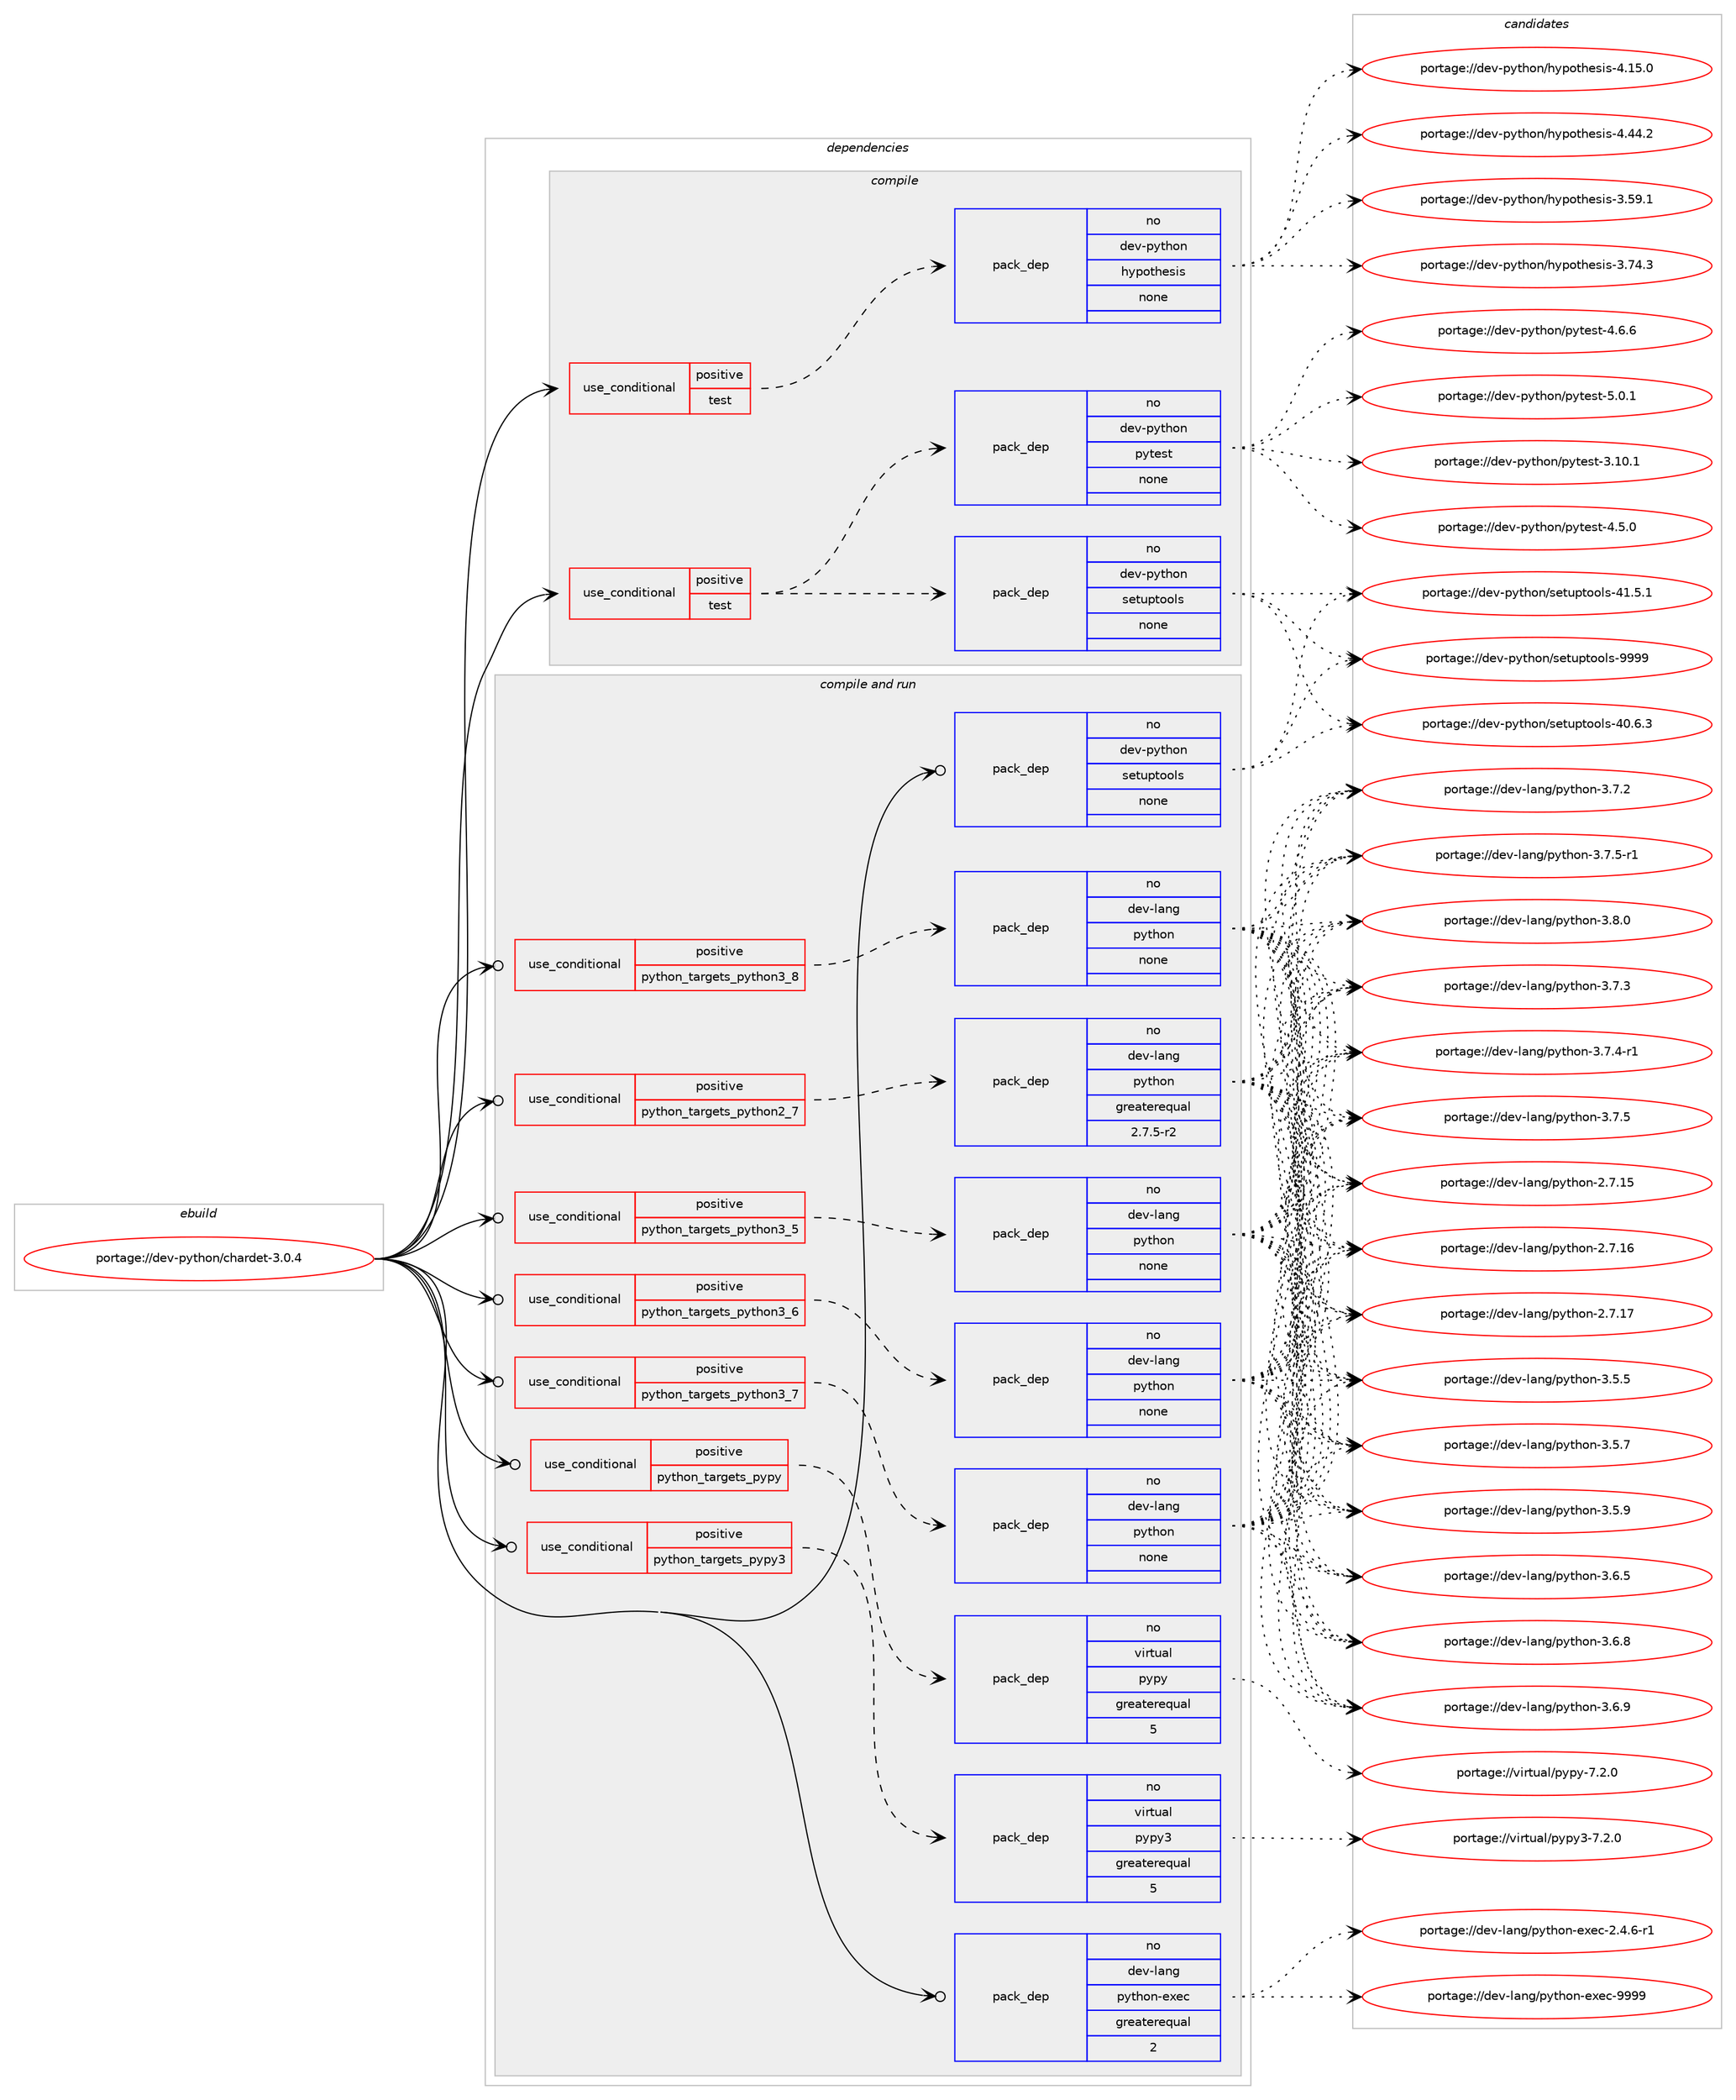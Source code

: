 digraph prolog {

# *************
# Graph options
# *************

newrank=true;
concentrate=true;
compound=true;
graph [rankdir=LR,fontname=Helvetica,fontsize=10,ranksep=1.5];#, ranksep=2.5, nodesep=0.2];
edge  [arrowhead=vee];
node  [fontname=Helvetica,fontsize=10];

# **********
# The ebuild
# **********

subgraph cluster_leftcol {
color=gray;
rank=same;
label=<<i>ebuild</i>>;
id [label="portage://dev-python/chardet-3.0.4", color=red, width=4, href="../dev-python/chardet-3.0.4.svg"];
}

# ****************
# The dependencies
# ****************

subgraph cluster_midcol {
color=gray;
label=<<i>dependencies</i>>;
subgraph cluster_compile {
fillcolor="#eeeeee";
style=filled;
label=<<i>compile</i>>;
subgraph cond26750 {
dependency133665 [label=<<TABLE BORDER="0" CELLBORDER="1" CELLSPACING="0" CELLPADDING="4"><TR><TD ROWSPAN="3" CELLPADDING="10">use_conditional</TD></TR><TR><TD>positive</TD></TR><TR><TD>test</TD></TR></TABLE>>, shape=none, color=red];
subgraph pack103603 {
dependency133666 [label=<<TABLE BORDER="0" CELLBORDER="1" CELLSPACING="0" CELLPADDING="4" WIDTH="220"><TR><TD ROWSPAN="6" CELLPADDING="30">pack_dep</TD></TR><TR><TD WIDTH="110">no</TD></TR><TR><TD>dev-python</TD></TR><TR><TD>hypothesis</TD></TR><TR><TD>none</TD></TR><TR><TD></TD></TR></TABLE>>, shape=none, color=blue];
}
dependency133665:e -> dependency133666:w [weight=20,style="dashed",arrowhead="vee"];
}
id:e -> dependency133665:w [weight=20,style="solid",arrowhead="vee"];
subgraph cond26751 {
dependency133667 [label=<<TABLE BORDER="0" CELLBORDER="1" CELLSPACING="0" CELLPADDING="4"><TR><TD ROWSPAN="3" CELLPADDING="10">use_conditional</TD></TR><TR><TD>positive</TD></TR><TR><TD>test</TD></TR></TABLE>>, shape=none, color=red];
subgraph pack103604 {
dependency133668 [label=<<TABLE BORDER="0" CELLBORDER="1" CELLSPACING="0" CELLPADDING="4" WIDTH="220"><TR><TD ROWSPAN="6" CELLPADDING="30">pack_dep</TD></TR><TR><TD WIDTH="110">no</TD></TR><TR><TD>dev-python</TD></TR><TR><TD>pytest</TD></TR><TR><TD>none</TD></TR><TR><TD></TD></TR></TABLE>>, shape=none, color=blue];
}
dependency133667:e -> dependency133668:w [weight=20,style="dashed",arrowhead="vee"];
subgraph pack103605 {
dependency133669 [label=<<TABLE BORDER="0" CELLBORDER="1" CELLSPACING="0" CELLPADDING="4" WIDTH="220"><TR><TD ROWSPAN="6" CELLPADDING="30">pack_dep</TD></TR><TR><TD WIDTH="110">no</TD></TR><TR><TD>dev-python</TD></TR><TR><TD>setuptools</TD></TR><TR><TD>none</TD></TR><TR><TD></TD></TR></TABLE>>, shape=none, color=blue];
}
dependency133667:e -> dependency133669:w [weight=20,style="dashed",arrowhead="vee"];
}
id:e -> dependency133667:w [weight=20,style="solid",arrowhead="vee"];
}
subgraph cluster_compileandrun {
fillcolor="#eeeeee";
style=filled;
label=<<i>compile and run</i>>;
subgraph cond26752 {
dependency133670 [label=<<TABLE BORDER="0" CELLBORDER="1" CELLSPACING="0" CELLPADDING="4"><TR><TD ROWSPAN="3" CELLPADDING="10">use_conditional</TD></TR><TR><TD>positive</TD></TR><TR><TD>python_targets_pypy</TD></TR></TABLE>>, shape=none, color=red];
subgraph pack103606 {
dependency133671 [label=<<TABLE BORDER="0" CELLBORDER="1" CELLSPACING="0" CELLPADDING="4" WIDTH="220"><TR><TD ROWSPAN="6" CELLPADDING="30">pack_dep</TD></TR><TR><TD WIDTH="110">no</TD></TR><TR><TD>virtual</TD></TR><TR><TD>pypy</TD></TR><TR><TD>greaterequal</TD></TR><TR><TD>5</TD></TR></TABLE>>, shape=none, color=blue];
}
dependency133670:e -> dependency133671:w [weight=20,style="dashed",arrowhead="vee"];
}
id:e -> dependency133670:w [weight=20,style="solid",arrowhead="odotvee"];
subgraph cond26753 {
dependency133672 [label=<<TABLE BORDER="0" CELLBORDER="1" CELLSPACING="0" CELLPADDING="4"><TR><TD ROWSPAN="3" CELLPADDING="10">use_conditional</TD></TR><TR><TD>positive</TD></TR><TR><TD>python_targets_pypy3</TD></TR></TABLE>>, shape=none, color=red];
subgraph pack103607 {
dependency133673 [label=<<TABLE BORDER="0" CELLBORDER="1" CELLSPACING="0" CELLPADDING="4" WIDTH="220"><TR><TD ROWSPAN="6" CELLPADDING="30">pack_dep</TD></TR><TR><TD WIDTH="110">no</TD></TR><TR><TD>virtual</TD></TR><TR><TD>pypy3</TD></TR><TR><TD>greaterequal</TD></TR><TR><TD>5</TD></TR></TABLE>>, shape=none, color=blue];
}
dependency133672:e -> dependency133673:w [weight=20,style="dashed",arrowhead="vee"];
}
id:e -> dependency133672:w [weight=20,style="solid",arrowhead="odotvee"];
subgraph cond26754 {
dependency133674 [label=<<TABLE BORDER="0" CELLBORDER="1" CELLSPACING="0" CELLPADDING="4"><TR><TD ROWSPAN="3" CELLPADDING="10">use_conditional</TD></TR><TR><TD>positive</TD></TR><TR><TD>python_targets_python2_7</TD></TR></TABLE>>, shape=none, color=red];
subgraph pack103608 {
dependency133675 [label=<<TABLE BORDER="0" CELLBORDER="1" CELLSPACING="0" CELLPADDING="4" WIDTH="220"><TR><TD ROWSPAN="6" CELLPADDING="30">pack_dep</TD></TR><TR><TD WIDTH="110">no</TD></TR><TR><TD>dev-lang</TD></TR><TR><TD>python</TD></TR><TR><TD>greaterequal</TD></TR><TR><TD>2.7.5-r2</TD></TR></TABLE>>, shape=none, color=blue];
}
dependency133674:e -> dependency133675:w [weight=20,style="dashed",arrowhead="vee"];
}
id:e -> dependency133674:w [weight=20,style="solid",arrowhead="odotvee"];
subgraph cond26755 {
dependency133676 [label=<<TABLE BORDER="0" CELLBORDER="1" CELLSPACING="0" CELLPADDING="4"><TR><TD ROWSPAN="3" CELLPADDING="10">use_conditional</TD></TR><TR><TD>positive</TD></TR><TR><TD>python_targets_python3_5</TD></TR></TABLE>>, shape=none, color=red];
subgraph pack103609 {
dependency133677 [label=<<TABLE BORDER="0" CELLBORDER="1" CELLSPACING="0" CELLPADDING="4" WIDTH="220"><TR><TD ROWSPAN="6" CELLPADDING="30">pack_dep</TD></TR><TR><TD WIDTH="110">no</TD></TR><TR><TD>dev-lang</TD></TR><TR><TD>python</TD></TR><TR><TD>none</TD></TR><TR><TD></TD></TR></TABLE>>, shape=none, color=blue];
}
dependency133676:e -> dependency133677:w [weight=20,style="dashed",arrowhead="vee"];
}
id:e -> dependency133676:w [weight=20,style="solid",arrowhead="odotvee"];
subgraph cond26756 {
dependency133678 [label=<<TABLE BORDER="0" CELLBORDER="1" CELLSPACING="0" CELLPADDING="4"><TR><TD ROWSPAN="3" CELLPADDING="10">use_conditional</TD></TR><TR><TD>positive</TD></TR><TR><TD>python_targets_python3_6</TD></TR></TABLE>>, shape=none, color=red];
subgraph pack103610 {
dependency133679 [label=<<TABLE BORDER="0" CELLBORDER="1" CELLSPACING="0" CELLPADDING="4" WIDTH="220"><TR><TD ROWSPAN="6" CELLPADDING="30">pack_dep</TD></TR><TR><TD WIDTH="110">no</TD></TR><TR><TD>dev-lang</TD></TR><TR><TD>python</TD></TR><TR><TD>none</TD></TR><TR><TD></TD></TR></TABLE>>, shape=none, color=blue];
}
dependency133678:e -> dependency133679:w [weight=20,style="dashed",arrowhead="vee"];
}
id:e -> dependency133678:w [weight=20,style="solid",arrowhead="odotvee"];
subgraph cond26757 {
dependency133680 [label=<<TABLE BORDER="0" CELLBORDER="1" CELLSPACING="0" CELLPADDING="4"><TR><TD ROWSPAN="3" CELLPADDING="10">use_conditional</TD></TR><TR><TD>positive</TD></TR><TR><TD>python_targets_python3_7</TD></TR></TABLE>>, shape=none, color=red];
subgraph pack103611 {
dependency133681 [label=<<TABLE BORDER="0" CELLBORDER="1" CELLSPACING="0" CELLPADDING="4" WIDTH="220"><TR><TD ROWSPAN="6" CELLPADDING="30">pack_dep</TD></TR><TR><TD WIDTH="110">no</TD></TR><TR><TD>dev-lang</TD></TR><TR><TD>python</TD></TR><TR><TD>none</TD></TR><TR><TD></TD></TR></TABLE>>, shape=none, color=blue];
}
dependency133680:e -> dependency133681:w [weight=20,style="dashed",arrowhead="vee"];
}
id:e -> dependency133680:w [weight=20,style="solid",arrowhead="odotvee"];
subgraph cond26758 {
dependency133682 [label=<<TABLE BORDER="0" CELLBORDER="1" CELLSPACING="0" CELLPADDING="4"><TR><TD ROWSPAN="3" CELLPADDING="10">use_conditional</TD></TR><TR><TD>positive</TD></TR><TR><TD>python_targets_python3_8</TD></TR></TABLE>>, shape=none, color=red];
subgraph pack103612 {
dependency133683 [label=<<TABLE BORDER="0" CELLBORDER="1" CELLSPACING="0" CELLPADDING="4" WIDTH="220"><TR><TD ROWSPAN="6" CELLPADDING="30">pack_dep</TD></TR><TR><TD WIDTH="110">no</TD></TR><TR><TD>dev-lang</TD></TR><TR><TD>python</TD></TR><TR><TD>none</TD></TR><TR><TD></TD></TR></TABLE>>, shape=none, color=blue];
}
dependency133682:e -> dependency133683:w [weight=20,style="dashed",arrowhead="vee"];
}
id:e -> dependency133682:w [weight=20,style="solid",arrowhead="odotvee"];
subgraph pack103613 {
dependency133684 [label=<<TABLE BORDER="0" CELLBORDER="1" CELLSPACING="0" CELLPADDING="4" WIDTH="220"><TR><TD ROWSPAN="6" CELLPADDING="30">pack_dep</TD></TR><TR><TD WIDTH="110">no</TD></TR><TR><TD>dev-lang</TD></TR><TR><TD>python-exec</TD></TR><TR><TD>greaterequal</TD></TR><TR><TD>2</TD></TR></TABLE>>, shape=none, color=blue];
}
id:e -> dependency133684:w [weight=20,style="solid",arrowhead="odotvee"];
subgraph pack103614 {
dependency133685 [label=<<TABLE BORDER="0" CELLBORDER="1" CELLSPACING="0" CELLPADDING="4" WIDTH="220"><TR><TD ROWSPAN="6" CELLPADDING="30">pack_dep</TD></TR><TR><TD WIDTH="110">no</TD></TR><TR><TD>dev-python</TD></TR><TR><TD>setuptools</TD></TR><TR><TD>none</TD></TR><TR><TD></TD></TR></TABLE>>, shape=none, color=blue];
}
id:e -> dependency133685:w [weight=20,style="solid",arrowhead="odotvee"];
}
subgraph cluster_run {
fillcolor="#eeeeee";
style=filled;
label=<<i>run</i>>;
}
}

# **************
# The candidates
# **************

subgraph cluster_choices {
rank=same;
color=gray;
label=<<i>candidates</i>>;

subgraph choice103603 {
color=black;
nodesep=1;
choiceportage100101118451121211161041111104710412111211111610410111510511545514653574649 [label="portage://dev-python/hypothesis-3.59.1", color=red, width=4,href="../dev-python/hypothesis-3.59.1.svg"];
choiceportage100101118451121211161041111104710412111211111610410111510511545514655524651 [label="portage://dev-python/hypothesis-3.74.3", color=red, width=4,href="../dev-python/hypothesis-3.74.3.svg"];
choiceportage100101118451121211161041111104710412111211111610410111510511545524649534648 [label="portage://dev-python/hypothesis-4.15.0", color=red, width=4,href="../dev-python/hypothesis-4.15.0.svg"];
choiceportage100101118451121211161041111104710412111211111610410111510511545524652524650 [label="portage://dev-python/hypothesis-4.44.2", color=red, width=4,href="../dev-python/hypothesis-4.44.2.svg"];
dependency133666:e -> choiceportage100101118451121211161041111104710412111211111610410111510511545514653574649:w [style=dotted,weight="100"];
dependency133666:e -> choiceportage100101118451121211161041111104710412111211111610410111510511545514655524651:w [style=dotted,weight="100"];
dependency133666:e -> choiceportage100101118451121211161041111104710412111211111610410111510511545524649534648:w [style=dotted,weight="100"];
dependency133666:e -> choiceportage100101118451121211161041111104710412111211111610410111510511545524652524650:w [style=dotted,weight="100"];
}
subgraph choice103604 {
color=black;
nodesep=1;
choiceportage100101118451121211161041111104711212111610111511645514649484649 [label="portage://dev-python/pytest-3.10.1", color=red, width=4,href="../dev-python/pytest-3.10.1.svg"];
choiceportage1001011184511212111610411111047112121116101115116455246534648 [label="portage://dev-python/pytest-4.5.0", color=red, width=4,href="../dev-python/pytest-4.5.0.svg"];
choiceportage1001011184511212111610411111047112121116101115116455246544654 [label="portage://dev-python/pytest-4.6.6", color=red, width=4,href="../dev-python/pytest-4.6.6.svg"];
choiceportage1001011184511212111610411111047112121116101115116455346484649 [label="portage://dev-python/pytest-5.0.1", color=red, width=4,href="../dev-python/pytest-5.0.1.svg"];
dependency133668:e -> choiceportage100101118451121211161041111104711212111610111511645514649484649:w [style=dotted,weight="100"];
dependency133668:e -> choiceportage1001011184511212111610411111047112121116101115116455246534648:w [style=dotted,weight="100"];
dependency133668:e -> choiceportage1001011184511212111610411111047112121116101115116455246544654:w [style=dotted,weight="100"];
dependency133668:e -> choiceportage1001011184511212111610411111047112121116101115116455346484649:w [style=dotted,weight="100"];
}
subgraph choice103605 {
color=black;
nodesep=1;
choiceportage100101118451121211161041111104711510111611711211611111110811545524846544651 [label="portage://dev-python/setuptools-40.6.3", color=red, width=4,href="../dev-python/setuptools-40.6.3.svg"];
choiceportage100101118451121211161041111104711510111611711211611111110811545524946534649 [label="portage://dev-python/setuptools-41.5.1", color=red, width=4,href="../dev-python/setuptools-41.5.1.svg"];
choiceportage10010111845112121116104111110471151011161171121161111111081154557575757 [label="portage://dev-python/setuptools-9999", color=red, width=4,href="../dev-python/setuptools-9999.svg"];
dependency133669:e -> choiceportage100101118451121211161041111104711510111611711211611111110811545524846544651:w [style=dotted,weight="100"];
dependency133669:e -> choiceportage100101118451121211161041111104711510111611711211611111110811545524946534649:w [style=dotted,weight="100"];
dependency133669:e -> choiceportage10010111845112121116104111110471151011161171121161111111081154557575757:w [style=dotted,weight="100"];
}
subgraph choice103606 {
color=black;
nodesep=1;
choiceportage1181051141161179710847112121112121455546504648 [label="portage://virtual/pypy-7.2.0", color=red, width=4,href="../virtual/pypy-7.2.0.svg"];
dependency133671:e -> choiceportage1181051141161179710847112121112121455546504648:w [style=dotted,weight="100"];
}
subgraph choice103607 {
color=black;
nodesep=1;
choiceportage118105114116117971084711212111212151455546504648 [label="portage://virtual/pypy3-7.2.0", color=red, width=4,href="../virtual/pypy3-7.2.0.svg"];
dependency133673:e -> choiceportage118105114116117971084711212111212151455546504648:w [style=dotted,weight="100"];
}
subgraph choice103608 {
color=black;
nodesep=1;
choiceportage10010111845108971101034711212111610411111045504655464953 [label="portage://dev-lang/python-2.7.15", color=red, width=4,href="../dev-lang/python-2.7.15.svg"];
choiceportage10010111845108971101034711212111610411111045504655464954 [label="portage://dev-lang/python-2.7.16", color=red, width=4,href="../dev-lang/python-2.7.16.svg"];
choiceportage10010111845108971101034711212111610411111045504655464955 [label="portage://dev-lang/python-2.7.17", color=red, width=4,href="../dev-lang/python-2.7.17.svg"];
choiceportage100101118451089711010347112121116104111110455146534653 [label="portage://dev-lang/python-3.5.5", color=red, width=4,href="../dev-lang/python-3.5.5.svg"];
choiceportage100101118451089711010347112121116104111110455146534655 [label="portage://dev-lang/python-3.5.7", color=red, width=4,href="../dev-lang/python-3.5.7.svg"];
choiceportage100101118451089711010347112121116104111110455146534657 [label="portage://dev-lang/python-3.5.9", color=red, width=4,href="../dev-lang/python-3.5.9.svg"];
choiceportage100101118451089711010347112121116104111110455146544653 [label="portage://dev-lang/python-3.6.5", color=red, width=4,href="../dev-lang/python-3.6.5.svg"];
choiceportage100101118451089711010347112121116104111110455146544656 [label="portage://dev-lang/python-3.6.8", color=red, width=4,href="../dev-lang/python-3.6.8.svg"];
choiceportage100101118451089711010347112121116104111110455146544657 [label="portage://dev-lang/python-3.6.9", color=red, width=4,href="../dev-lang/python-3.6.9.svg"];
choiceportage100101118451089711010347112121116104111110455146554650 [label="portage://dev-lang/python-3.7.2", color=red, width=4,href="../dev-lang/python-3.7.2.svg"];
choiceportage100101118451089711010347112121116104111110455146554651 [label="portage://dev-lang/python-3.7.3", color=red, width=4,href="../dev-lang/python-3.7.3.svg"];
choiceportage1001011184510897110103471121211161041111104551465546524511449 [label="portage://dev-lang/python-3.7.4-r1", color=red, width=4,href="../dev-lang/python-3.7.4-r1.svg"];
choiceportage100101118451089711010347112121116104111110455146554653 [label="portage://dev-lang/python-3.7.5", color=red, width=4,href="../dev-lang/python-3.7.5.svg"];
choiceportage1001011184510897110103471121211161041111104551465546534511449 [label="portage://dev-lang/python-3.7.5-r1", color=red, width=4,href="../dev-lang/python-3.7.5-r1.svg"];
choiceportage100101118451089711010347112121116104111110455146564648 [label="portage://dev-lang/python-3.8.0", color=red, width=4,href="../dev-lang/python-3.8.0.svg"];
dependency133675:e -> choiceportage10010111845108971101034711212111610411111045504655464953:w [style=dotted,weight="100"];
dependency133675:e -> choiceportage10010111845108971101034711212111610411111045504655464954:w [style=dotted,weight="100"];
dependency133675:e -> choiceportage10010111845108971101034711212111610411111045504655464955:w [style=dotted,weight="100"];
dependency133675:e -> choiceportage100101118451089711010347112121116104111110455146534653:w [style=dotted,weight="100"];
dependency133675:e -> choiceportage100101118451089711010347112121116104111110455146534655:w [style=dotted,weight="100"];
dependency133675:e -> choiceportage100101118451089711010347112121116104111110455146534657:w [style=dotted,weight="100"];
dependency133675:e -> choiceportage100101118451089711010347112121116104111110455146544653:w [style=dotted,weight="100"];
dependency133675:e -> choiceportage100101118451089711010347112121116104111110455146544656:w [style=dotted,weight="100"];
dependency133675:e -> choiceportage100101118451089711010347112121116104111110455146544657:w [style=dotted,weight="100"];
dependency133675:e -> choiceportage100101118451089711010347112121116104111110455146554650:w [style=dotted,weight="100"];
dependency133675:e -> choiceportage100101118451089711010347112121116104111110455146554651:w [style=dotted,weight="100"];
dependency133675:e -> choiceportage1001011184510897110103471121211161041111104551465546524511449:w [style=dotted,weight="100"];
dependency133675:e -> choiceportage100101118451089711010347112121116104111110455146554653:w [style=dotted,weight="100"];
dependency133675:e -> choiceportage1001011184510897110103471121211161041111104551465546534511449:w [style=dotted,weight="100"];
dependency133675:e -> choiceportage100101118451089711010347112121116104111110455146564648:w [style=dotted,weight="100"];
}
subgraph choice103609 {
color=black;
nodesep=1;
choiceportage10010111845108971101034711212111610411111045504655464953 [label="portage://dev-lang/python-2.7.15", color=red, width=4,href="../dev-lang/python-2.7.15.svg"];
choiceportage10010111845108971101034711212111610411111045504655464954 [label="portage://dev-lang/python-2.7.16", color=red, width=4,href="../dev-lang/python-2.7.16.svg"];
choiceportage10010111845108971101034711212111610411111045504655464955 [label="portage://dev-lang/python-2.7.17", color=red, width=4,href="../dev-lang/python-2.7.17.svg"];
choiceportage100101118451089711010347112121116104111110455146534653 [label="portage://dev-lang/python-3.5.5", color=red, width=4,href="../dev-lang/python-3.5.5.svg"];
choiceportage100101118451089711010347112121116104111110455146534655 [label="portage://dev-lang/python-3.5.7", color=red, width=4,href="../dev-lang/python-3.5.7.svg"];
choiceportage100101118451089711010347112121116104111110455146534657 [label="portage://dev-lang/python-3.5.9", color=red, width=4,href="../dev-lang/python-3.5.9.svg"];
choiceportage100101118451089711010347112121116104111110455146544653 [label="portage://dev-lang/python-3.6.5", color=red, width=4,href="../dev-lang/python-3.6.5.svg"];
choiceportage100101118451089711010347112121116104111110455146544656 [label="portage://dev-lang/python-3.6.8", color=red, width=4,href="../dev-lang/python-3.6.8.svg"];
choiceportage100101118451089711010347112121116104111110455146544657 [label="portage://dev-lang/python-3.6.9", color=red, width=4,href="../dev-lang/python-3.6.9.svg"];
choiceportage100101118451089711010347112121116104111110455146554650 [label="portage://dev-lang/python-3.7.2", color=red, width=4,href="../dev-lang/python-3.7.2.svg"];
choiceportage100101118451089711010347112121116104111110455146554651 [label="portage://dev-lang/python-3.7.3", color=red, width=4,href="../dev-lang/python-3.7.3.svg"];
choiceportage1001011184510897110103471121211161041111104551465546524511449 [label="portage://dev-lang/python-3.7.4-r1", color=red, width=4,href="../dev-lang/python-3.7.4-r1.svg"];
choiceportage100101118451089711010347112121116104111110455146554653 [label="portage://dev-lang/python-3.7.5", color=red, width=4,href="../dev-lang/python-3.7.5.svg"];
choiceportage1001011184510897110103471121211161041111104551465546534511449 [label="portage://dev-lang/python-3.7.5-r1", color=red, width=4,href="../dev-lang/python-3.7.5-r1.svg"];
choiceportage100101118451089711010347112121116104111110455146564648 [label="portage://dev-lang/python-3.8.0", color=red, width=4,href="../dev-lang/python-3.8.0.svg"];
dependency133677:e -> choiceportage10010111845108971101034711212111610411111045504655464953:w [style=dotted,weight="100"];
dependency133677:e -> choiceportage10010111845108971101034711212111610411111045504655464954:w [style=dotted,weight="100"];
dependency133677:e -> choiceportage10010111845108971101034711212111610411111045504655464955:w [style=dotted,weight="100"];
dependency133677:e -> choiceportage100101118451089711010347112121116104111110455146534653:w [style=dotted,weight="100"];
dependency133677:e -> choiceportage100101118451089711010347112121116104111110455146534655:w [style=dotted,weight="100"];
dependency133677:e -> choiceportage100101118451089711010347112121116104111110455146534657:w [style=dotted,weight="100"];
dependency133677:e -> choiceportage100101118451089711010347112121116104111110455146544653:w [style=dotted,weight="100"];
dependency133677:e -> choiceportage100101118451089711010347112121116104111110455146544656:w [style=dotted,weight="100"];
dependency133677:e -> choiceportage100101118451089711010347112121116104111110455146544657:w [style=dotted,weight="100"];
dependency133677:e -> choiceportage100101118451089711010347112121116104111110455146554650:w [style=dotted,weight="100"];
dependency133677:e -> choiceportage100101118451089711010347112121116104111110455146554651:w [style=dotted,weight="100"];
dependency133677:e -> choiceportage1001011184510897110103471121211161041111104551465546524511449:w [style=dotted,weight="100"];
dependency133677:e -> choiceportage100101118451089711010347112121116104111110455146554653:w [style=dotted,weight="100"];
dependency133677:e -> choiceportage1001011184510897110103471121211161041111104551465546534511449:w [style=dotted,weight="100"];
dependency133677:e -> choiceportage100101118451089711010347112121116104111110455146564648:w [style=dotted,weight="100"];
}
subgraph choice103610 {
color=black;
nodesep=1;
choiceportage10010111845108971101034711212111610411111045504655464953 [label="portage://dev-lang/python-2.7.15", color=red, width=4,href="../dev-lang/python-2.7.15.svg"];
choiceportage10010111845108971101034711212111610411111045504655464954 [label="portage://dev-lang/python-2.7.16", color=red, width=4,href="../dev-lang/python-2.7.16.svg"];
choiceportage10010111845108971101034711212111610411111045504655464955 [label="portage://dev-lang/python-2.7.17", color=red, width=4,href="../dev-lang/python-2.7.17.svg"];
choiceportage100101118451089711010347112121116104111110455146534653 [label="portage://dev-lang/python-3.5.5", color=red, width=4,href="../dev-lang/python-3.5.5.svg"];
choiceportage100101118451089711010347112121116104111110455146534655 [label="portage://dev-lang/python-3.5.7", color=red, width=4,href="../dev-lang/python-3.5.7.svg"];
choiceportage100101118451089711010347112121116104111110455146534657 [label="portage://dev-lang/python-3.5.9", color=red, width=4,href="../dev-lang/python-3.5.9.svg"];
choiceportage100101118451089711010347112121116104111110455146544653 [label="portage://dev-lang/python-3.6.5", color=red, width=4,href="../dev-lang/python-3.6.5.svg"];
choiceportage100101118451089711010347112121116104111110455146544656 [label="portage://dev-lang/python-3.6.8", color=red, width=4,href="../dev-lang/python-3.6.8.svg"];
choiceportage100101118451089711010347112121116104111110455146544657 [label="portage://dev-lang/python-3.6.9", color=red, width=4,href="../dev-lang/python-3.6.9.svg"];
choiceportage100101118451089711010347112121116104111110455146554650 [label="portage://dev-lang/python-3.7.2", color=red, width=4,href="../dev-lang/python-3.7.2.svg"];
choiceportage100101118451089711010347112121116104111110455146554651 [label="portage://dev-lang/python-3.7.3", color=red, width=4,href="../dev-lang/python-3.7.3.svg"];
choiceportage1001011184510897110103471121211161041111104551465546524511449 [label="portage://dev-lang/python-3.7.4-r1", color=red, width=4,href="../dev-lang/python-3.7.4-r1.svg"];
choiceportage100101118451089711010347112121116104111110455146554653 [label="portage://dev-lang/python-3.7.5", color=red, width=4,href="../dev-lang/python-3.7.5.svg"];
choiceportage1001011184510897110103471121211161041111104551465546534511449 [label="portage://dev-lang/python-3.7.5-r1", color=red, width=4,href="../dev-lang/python-3.7.5-r1.svg"];
choiceportage100101118451089711010347112121116104111110455146564648 [label="portage://dev-lang/python-3.8.0", color=red, width=4,href="../dev-lang/python-3.8.0.svg"];
dependency133679:e -> choiceportage10010111845108971101034711212111610411111045504655464953:w [style=dotted,weight="100"];
dependency133679:e -> choiceportage10010111845108971101034711212111610411111045504655464954:w [style=dotted,weight="100"];
dependency133679:e -> choiceportage10010111845108971101034711212111610411111045504655464955:w [style=dotted,weight="100"];
dependency133679:e -> choiceportage100101118451089711010347112121116104111110455146534653:w [style=dotted,weight="100"];
dependency133679:e -> choiceportage100101118451089711010347112121116104111110455146534655:w [style=dotted,weight="100"];
dependency133679:e -> choiceportage100101118451089711010347112121116104111110455146534657:w [style=dotted,weight="100"];
dependency133679:e -> choiceportage100101118451089711010347112121116104111110455146544653:w [style=dotted,weight="100"];
dependency133679:e -> choiceportage100101118451089711010347112121116104111110455146544656:w [style=dotted,weight="100"];
dependency133679:e -> choiceportage100101118451089711010347112121116104111110455146544657:w [style=dotted,weight="100"];
dependency133679:e -> choiceportage100101118451089711010347112121116104111110455146554650:w [style=dotted,weight="100"];
dependency133679:e -> choiceportage100101118451089711010347112121116104111110455146554651:w [style=dotted,weight="100"];
dependency133679:e -> choiceportage1001011184510897110103471121211161041111104551465546524511449:w [style=dotted,weight="100"];
dependency133679:e -> choiceportage100101118451089711010347112121116104111110455146554653:w [style=dotted,weight="100"];
dependency133679:e -> choiceportage1001011184510897110103471121211161041111104551465546534511449:w [style=dotted,weight="100"];
dependency133679:e -> choiceportage100101118451089711010347112121116104111110455146564648:w [style=dotted,weight="100"];
}
subgraph choice103611 {
color=black;
nodesep=1;
choiceportage10010111845108971101034711212111610411111045504655464953 [label="portage://dev-lang/python-2.7.15", color=red, width=4,href="../dev-lang/python-2.7.15.svg"];
choiceportage10010111845108971101034711212111610411111045504655464954 [label="portage://dev-lang/python-2.7.16", color=red, width=4,href="../dev-lang/python-2.7.16.svg"];
choiceportage10010111845108971101034711212111610411111045504655464955 [label="portage://dev-lang/python-2.7.17", color=red, width=4,href="../dev-lang/python-2.7.17.svg"];
choiceportage100101118451089711010347112121116104111110455146534653 [label="portage://dev-lang/python-3.5.5", color=red, width=4,href="../dev-lang/python-3.5.5.svg"];
choiceportage100101118451089711010347112121116104111110455146534655 [label="portage://dev-lang/python-3.5.7", color=red, width=4,href="../dev-lang/python-3.5.7.svg"];
choiceportage100101118451089711010347112121116104111110455146534657 [label="portage://dev-lang/python-3.5.9", color=red, width=4,href="../dev-lang/python-3.5.9.svg"];
choiceportage100101118451089711010347112121116104111110455146544653 [label="portage://dev-lang/python-3.6.5", color=red, width=4,href="../dev-lang/python-3.6.5.svg"];
choiceportage100101118451089711010347112121116104111110455146544656 [label="portage://dev-lang/python-3.6.8", color=red, width=4,href="../dev-lang/python-3.6.8.svg"];
choiceportage100101118451089711010347112121116104111110455146544657 [label="portage://dev-lang/python-3.6.9", color=red, width=4,href="../dev-lang/python-3.6.9.svg"];
choiceportage100101118451089711010347112121116104111110455146554650 [label="portage://dev-lang/python-3.7.2", color=red, width=4,href="../dev-lang/python-3.7.2.svg"];
choiceportage100101118451089711010347112121116104111110455146554651 [label="portage://dev-lang/python-3.7.3", color=red, width=4,href="../dev-lang/python-3.7.3.svg"];
choiceportage1001011184510897110103471121211161041111104551465546524511449 [label="portage://dev-lang/python-3.7.4-r1", color=red, width=4,href="../dev-lang/python-3.7.4-r1.svg"];
choiceportage100101118451089711010347112121116104111110455146554653 [label="portage://dev-lang/python-3.7.5", color=red, width=4,href="../dev-lang/python-3.7.5.svg"];
choiceportage1001011184510897110103471121211161041111104551465546534511449 [label="portage://dev-lang/python-3.7.5-r1", color=red, width=4,href="../dev-lang/python-3.7.5-r1.svg"];
choiceportage100101118451089711010347112121116104111110455146564648 [label="portage://dev-lang/python-3.8.0", color=red, width=4,href="../dev-lang/python-3.8.0.svg"];
dependency133681:e -> choiceportage10010111845108971101034711212111610411111045504655464953:w [style=dotted,weight="100"];
dependency133681:e -> choiceportage10010111845108971101034711212111610411111045504655464954:w [style=dotted,weight="100"];
dependency133681:e -> choiceportage10010111845108971101034711212111610411111045504655464955:w [style=dotted,weight="100"];
dependency133681:e -> choiceportage100101118451089711010347112121116104111110455146534653:w [style=dotted,weight="100"];
dependency133681:e -> choiceportage100101118451089711010347112121116104111110455146534655:w [style=dotted,weight="100"];
dependency133681:e -> choiceportage100101118451089711010347112121116104111110455146534657:w [style=dotted,weight="100"];
dependency133681:e -> choiceportage100101118451089711010347112121116104111110455146544653:w [style=dotted,weight="100"];
dependency133681:e -> choiceportage100101118451089711010347112121116104111110455146544656:w [style=dotted,weight="100"];
dependency133681:e -> choiceportage100101118451089711010347112121116104111110455146544657:w [style=dotted,weight="100"];
dependency133681:e -> choiceportage100101118451089711010347112121116104111110455146554650:w [style=dotted,weight="100"];
dependency133681:e -> choiceportage100101118451089711010347112121116104111110455146554651:w [style=dotted,weight="100"];
dependency133681:e -> choiceportage1001011184510897110103471121211161041111104551465546524511449:w [style=dotted,weight="100"];
dependency133681:e -> choiceportage100101118451089711010347112121116104111110455146554653:w [style=dotted,weight="100"];
dependency133681:e -> choiceportage1001011184510897110103471121211161041111104551465546534511449:w [style=dotted,weight="100"];
dependency133681:e -> choiceportage100101118451089711010347112121116104111110455146564648:w [style=dotted,weight="100"];
}
subgraph choice103612 {
color=black;
nodesep=1;
choiceportage10010111845108971101034711212111610411111045504655464953 [label="portage://dev-lang/python-2.7.15", color=red, width=4,href="../dev-lang/python-2.7.15.svg"];
choiceportage10010111845108971101034711212111610411111045504655464954 [label="portage://dev-lang/python-2.7.16", color=red, width=4,href="../dev-lang/python-2.7.16.svg"];
choiceportage10010111845108971101034711212111610411111045504655464955 [label="portage://dev-lang/python-2.7.17", color=red, width=4,href="../dev-lang/python-2.7.17.svg"];
choiceportage100101118451089711010347112121116104111110455146534653 [label="portage://dev-lang/python-3.5.5", color=red, width=4,href="../dev-lang/python-3.5.5.svg"];
choiceportage100101118451089711010347112121116104111110455146534655 [label="portage://dev-lang/python-3.5.7", color=red, width=4,href="../dev-lang/python-3.5.7.svg"];
choiceportage100101118451089711010347112121116104111110455146534657 [label="portage://dev-lang/python-3.5.9", color=red, width=4,href="../dev-lang/python-3.5.9.svg"];
choiceportage100101118451089711010347112121116104111110455146544653 [label="portage://dev-lang/python-3.6.5", color=red, width=4,href="../dev-lang/python-3.6.5.svg"];
choiceportage100101118451089711010347112121116104111110455146544656 [label="portage://dev-lang/python-3.6.8", color=red, width=4,href="../dev-lang/python-3.6.8.svg"];
choiceportage100101118451089711010347112121116104111110455146544657 [label="portage://dev-lang/python-3.6.9", color=red, width=4,href="../dev-lang/python-3.6.9.svg"];
choiceportage100101118451089711010347112121116104111110455146554650 [label="portage://dev-lang/python-3.7.2", color=red, width=4,href="../dev-lang/python-3.7.2.svg"];
choiceportage100101118451089711010347112121116104111110455146554651 [label="portage://dev-lang/python-3.7.3", color=red, width=4,href="../dev-lang/python-3.7.3.svg"];
choiceportage1001011184510897110103471121211161041111104551465546524511449 [label="portage://dev-lang/python-3.7.4-r1", color=red, width=4,href="../dev-lang/python-3.7.4-r1.svg"];
choiceportage100101118451089711010347112121116104111110455146554653 [label="portage://dev-lang/python-3.7.5", color=red, width=4,href="../dev-lang/python-3.7.5.svg"];
choiceportage1001011184510897110103471121211161041111104551465546534511449 [label="portage://dev-lang/python-3.7.5-r1", color=red, width=4,href="../dev-lang/python-3.7.5-r1.svg"];
choiceportage100101118451089711010347112121116104111110455146564648 [label="portage://dev-lang/python-3.8.0", color=red, width=4,href="../dev-lang/python-3.8.0.svg"];
dependency133683:e -> choiceportage10010111845108971101034711212111610411111045504655464953:w [style=dotted,weight="100"];
dependency133683:e -> choiceportage10010111845108971101034711212111610411111045504655464954:w [style=dotted,weight="100"];
dependency133683:e -> choiceportage10010111845108971101034711212111610411111045504655464955:w [style=dotted,weight="100"];
dependency133683:e -> choiceportage100101118451089711010347112121116104111110455146534653:w [style=dotted,weight="100"];
dependency133683:e -> choiceportage100101118451089711010347112121116104111110455146534655:w [style=dotted,weight="100"];
dependency133683:e -> choiceportage100101118451089711010347112121116104111110455146534657:w [style=dotted,weight="100"];
dependency133683:e -> choiceportage100101118451089711010347112121116104111110455146544653:w [style=dotted,weight="100"];
dependency133683:e -> choiceportage100101118451089711010347112121116104111110455146544656:w [style=dotted,weight="100"];
dependency133683:e -> choiceportage100101118451089711010347112121116104111110455146544657:w [style=dotted,weight="100"];
dependency133683:e -> choiceportage100101118451089711010347112121116104111110455146554650:w [style=dotted,weight="100"];
dependency133683:e -> choiceportage100101118451089711010347112121116104111110455146554651:w [style=dotted,weight="100"];
dependency133683:e -> choiceportage1001011184510897110103471121211161041111104551465546524511449:w [style=dotted,weight="100"];
dependency133683:e -> choiceportage100101118451089711010347112121116104111110455146554653:w [style=dotted,weight="100"];
dependency133683:e -> choiceportage1001011184510897110103471121211161041111104551465546534511449:w [style=dotted,weight="100"];
dependency133683:e -> choiceportage100101118451089711010347112121116104111110455146564648:w [style=dotted,weight="100"];
}
subgraph choice103613 {
color=black;
nodesep=1;
choiceportage10010111845108971101034711212111610411111045101120101994550465246544511449 [label="portage://dev-lang/python-exec-2.4.6-r1", color=red, width=4,href="../dev-lang/python-exec-2.4.6-r1.svg"];
choiceportage10010111845108971101034711212111610411111045101120101994557575757 [label="portage://dev-lang/python-exec-9999", color=red, width=4,href="../dev-lang/python-exec-9999.svg"];
dependency133684:e -> choiceportage10010111845108971101034711212111610411111045101120101994550465246544511449:w [style=dotted,weight="100"];
dependency133684:e -> choiceportage10010111845108971101034711212111610411111045101120101994557575757:w [style=dotted,weight="100"];
}
subgraph choice103614 {
color=black;
nodesep=1;
choiceportage100101118451121211161041111104711510111611711211611111110811545524846544651 [label="portage://dev-python/setuptools-40.6.3", color=red, width=4,href="../dev-python/setuptools-40.6.3.svg"];
choiceportage100101118451121211161041111104711510111611711211611111110811545524946534649 [label="portage://dev-python/setuptools-41.5.1", color=red, width=4,href="../dev-python/setuptools-41.5.1.svg"];
choiceportage10010111845112121116104111110471151011161171121161111111081154557575757 [label="portage://dev-python/setuptools-9999", color=red, width=4,href="../dev-python/setuptools-9999.svg"];
dependency133685:e -> choiceportage100101118451121211161041111104711510111611711211611111110811545524846544651:w [style=dotted,weight="100"];
dependency133685:e -> choiceportage100101118451121211161041111104711510111611711211611111110811545524946534649:w [style=dotted,weight="100"];
dependency133685:e -> choiceportage10010111845112121116104111110471151011161171121161111111081154557575757:w [style=dotted,weight="100"];
}
}

}
